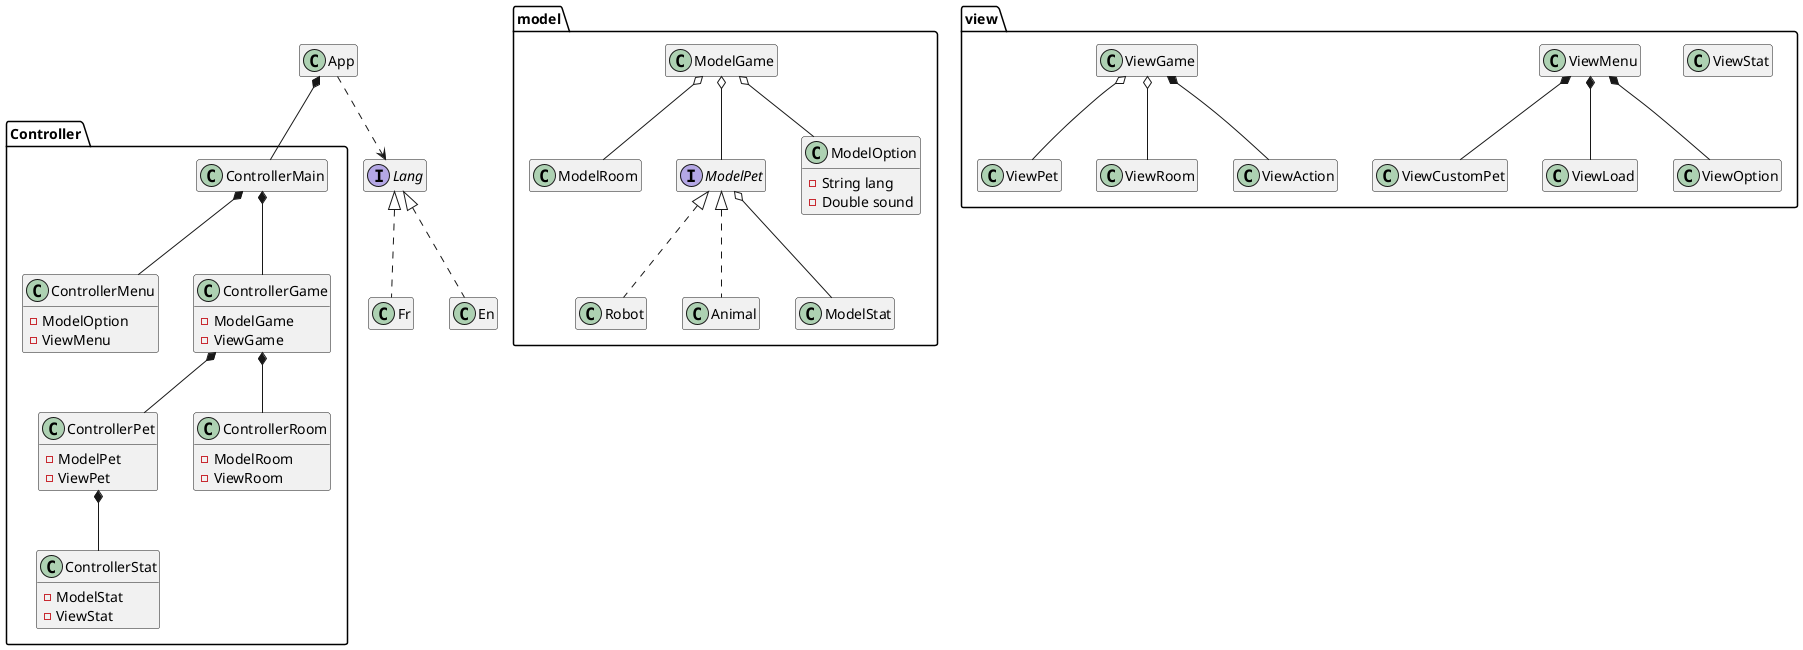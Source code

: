 @startuml

hide empty attributes
hide empty methods

class App
interface Lang
App ..> Lang
class Fr
Class En
Lang <|.. Fr
Lang <|.. En

package model {
    class ModelRoom
    class ModelGame
    
    interface ModelPet
    class Robot
    class Animal
    
    class ModelOption {
        -String lang
        -Double sound
    }
    class ModelStat
    ModelPet <|.. Robot
    ModelPet <|.. Animal
    
    ModelPet o-- ModelStat
    ModelGame o-- ModelPet
    ModelGame o-- ModelRoom
    ModelGame o-- ModelOption
}

package view {
    class ViewPet
    class ViewRoom
    class ViewStat
    class ViewMenu
    class ViewCustomPet
    class ViewLoad
    class ViewAction
    class ViewOption
    class ViewGame
    
    ViewMenu *-- ViewOption
    ViewMenu *-- ViewCustomPet
    ViewMenu *-- ViewLoad
    ViewGame *-- ViewAction
    ViewGame o-- ViewRoom
    ViewGame o-- ViewPet
}

package Controller {
    class ControllerMain
    
    class ControllerPet {
        -ModelPet
        -ViewPet
    }
    class ControllerRoom {
        -ModelRoom
        -ViewRoom
    }
    class ControllerStat {
        -ModelStat
        -ViewStat
    }
    class ControllerMenu {
        -ModelOption
        -ViewMenu
    }
    class ControllerGame {
        -ModelGame
        -ViewGame
    }
    
    ControllerPet *-- ControllerStat
    ControllerGame *-- ControllerPet
    ControllerGame *-- ControllerRoom
    ControllerMain *-- ControllerGame 
    ControllerMain *-- ControllerMenu
    
}

App *-- ControllerMain

@enduml
